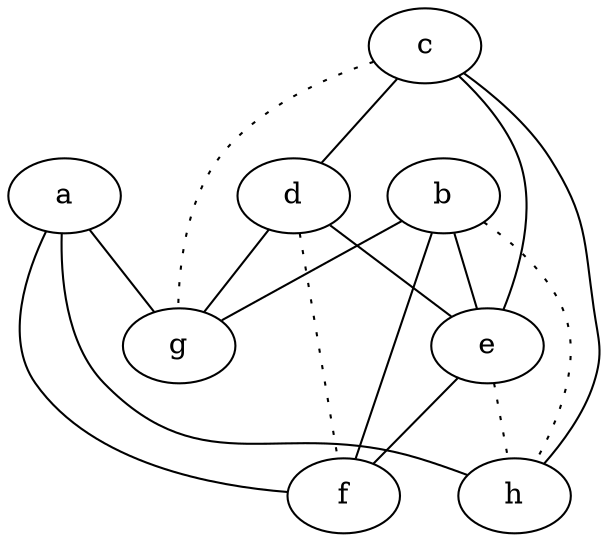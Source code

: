 graph {
a -- f;
a -- g;
a -- h;
b -- e;
b -- f;
b -- g;
b -- h [style=dotted];
c -- d;
c -- e;
c -- g [style=dotted];
c -- h;
d -- e;
d -- f [style=dotted];
d -- g;
e -- f;
e -- h [style=dotted];
}

